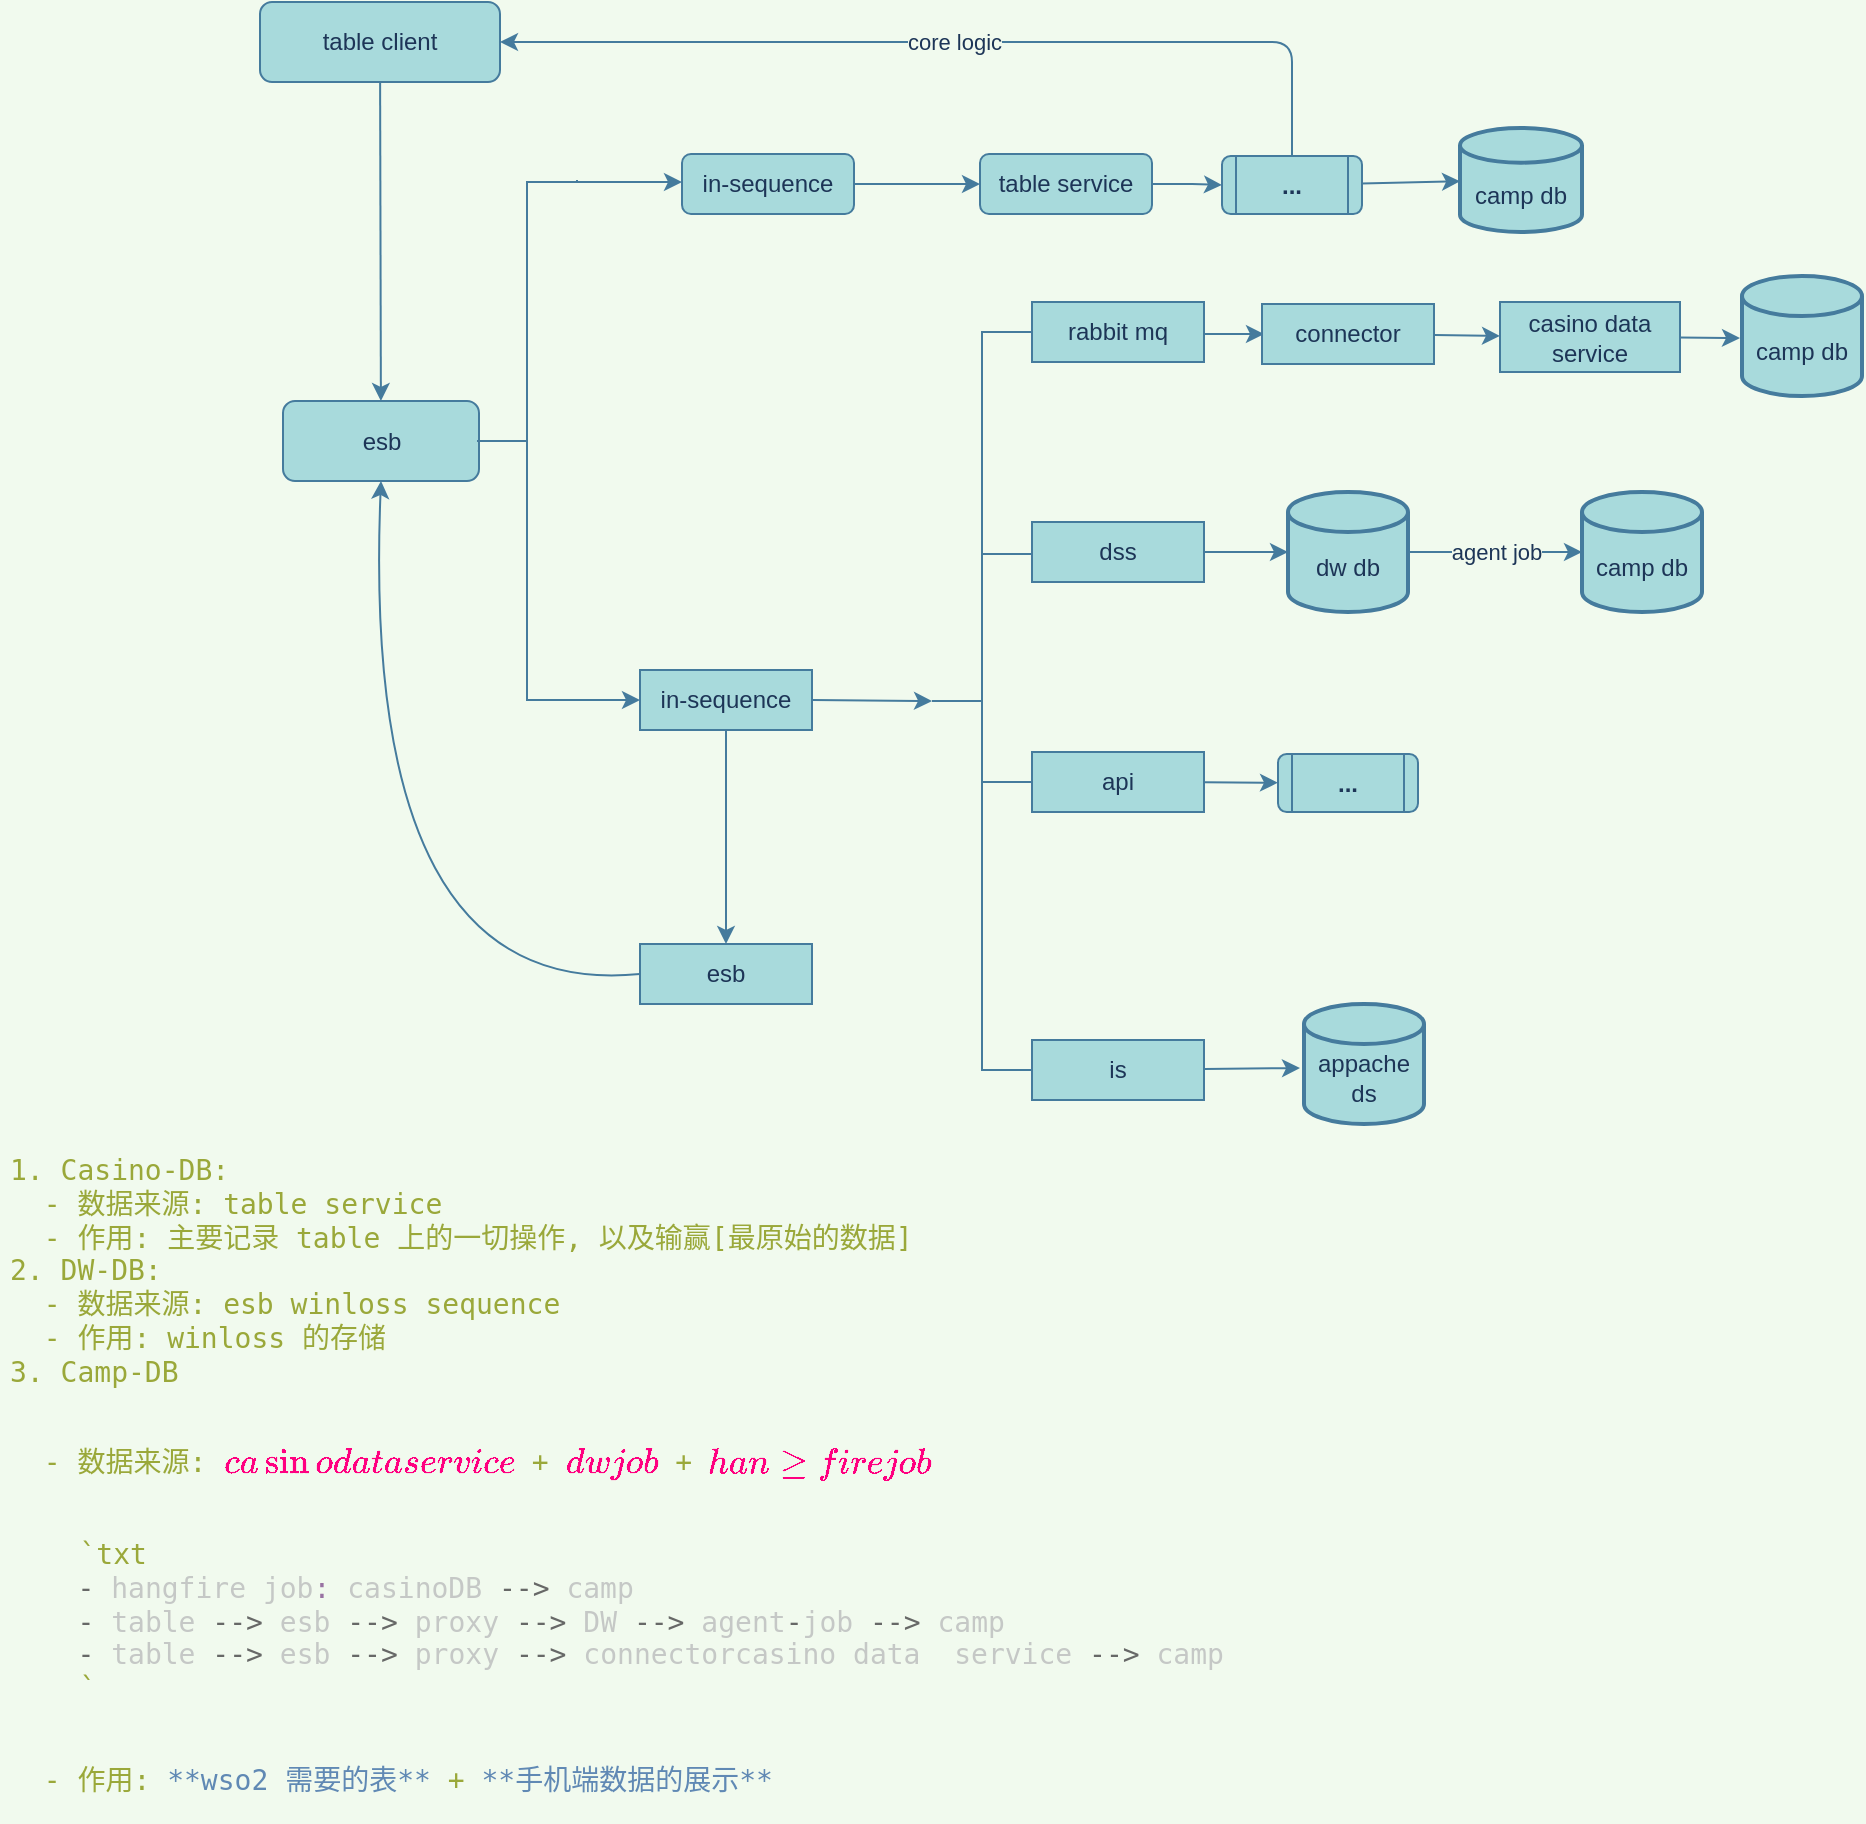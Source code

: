 <mxfile version="13.7.2" type="github">
  <diagram id="C5RBs43oDa-KdzZeNtuy" name="Page-1">
    <mxGraphModel dx="942" dy="621" grid="1" gridSize="10" guides="1" tooltips="1" connect="1" arrows="1" fold="1" page="1" pageScale="1" pageWidth="827" pageHeight="1169" background="#F1FAEE" math="0" shadow="0">
      <root>
        <mxCell id="WIyWlLk6GJQsqaUBKTNV-0" />
        <mxCell id="WIyWlLk6GJQsqaUBKTNV-1" parent="WIyWlLk6GJQsqaUBKTNV-0" />
        <mxCell id="QxxD9a5CunwgjTTWQ43J-58" value="" style="edgeStyle=none;rounded=0;orthogonalLoop=1;jettySize=auto;html=1;labelBackgroundColor=#F1FAEE;strokeColor=#457B9D;fontColor=#1D3557;" edge="1" parent="WIyWlLk6GJQsqaUBKTNV-1" source="WIyWlLk6GJQsqaUBKTNV-3" target="WIyWlLk6GJQsqaUBKTNV-7">
          <mxGeometry relative="1" as="geometry" />
        </mxCell>
        <mxCell id="WIyWlLk6GJQsqaUBKTNV-3" value="table client" style="rounded=1;whiteSpace=wrap;html=1;fontSize=12;glass=0;strokeWidth=1;shadow=0;strokeColor=#457B9D;fillColor=#A8DADC;fontColor=#1D3557;" parent="WIyWlLk6GJQsqaUBKTNV-1" vertex="1">
          <mxGeometry x="160" y="50" width="120" height="40" as="geometry" />
        </mxCell>
        <mxCell id="WIyWlLk6GJQsqaUBKTNV-7" value="esb" style="rounded=1;whiteSpace=wrap;html=1;fontSize=12;glass=0;strokeWidth=1;shadow=0;fillColor=#A8DADC;strokeColor=#457B9D;fontColor=#1D3557;" parent="WIyWlLk6GJQsqaUBKTNV-1" vertex="1">
          <mxGeometry x="171.5" y="249.5" width="98" height="40" as="geometry" />
        </mxCell>
        <mxCell id="QxxD9a5CunwgjTTWQ43J-3" value="" style="edgeStyle=orthogonalEdgeStyle;rounded=0;orthogonalLoop=1;jettySize=auto;html=1;exitX=1;exitY=0;exitDx=0;exitDy=0;exitPerimeter=0;labelBackgroundColor=#F1FAEE;strokeColor=#457B9D;fontColor=#1D3557;" edge="1" parent="WIyWlLk6GJQsqaUBKTNV-1">
          <mxGeometry relative="1" as="geometry">
            <mxPoint x="318.5" y="139" as="sourcePoint" />
            <mxPoint x="371" y="140" as="targetPoint" />
            <Array as="points">
              <mxPoint x="330" y="140" />
              <mxPoint x="330" y="140" />
            </Array>
          </mxGeometry>
        </mxCell>
        <mxCell id="QxxD9a5CunwgjTTWQ43J-57" style="edgeStyle=none;rounded=0;orthogonalLoop=1;jettySize=auto;html=1;exitX=1;exitY=1;exitDx=0;exitDy=0;exitPerimeter=0;entryX=0;entryY=0.5;entryDx=0;entryDy=0;labelBackgroundColor=#F1FAEE;strokeColor=#457B9D;fontColor=#1D3557;" edge="1" parent="WIyWlLk6GJQsqaUBKTNV-1" source="QxxD9a5CunwgjTTWQ43J-1" target="QxxD9a5CunwgjTTWQ43J-11">
          <mxGeometry relative="1" as="geometry" />
        </mxCell>
        <mxCell id="QxxD9a5CunwgjTTWQ43J-1" value="" style="strokeWidth=1;html=1;shape=mxgraph.flowchart.annotation_2;align=left;labelPosition=right;pointerEvents=1;fillColor=#A8DADC;strokeColor=#457B9D;fontColor=#1D3557;" vertex="1" parent="WIyWlLk6GJQsqaUBKTNV-1">
          <mxGeometry x="268.5" y="140" width="50" height="259" as="geometry" />
        </mxCell>
        <mxCell id="QxxD9a5CunwgjTTWQ43J-2" value="in-sequence" style="whiteSpace=wrap;html=1;align=center;strokeWidth=1;rounded=1;fillColor=#A8DADC;strokeColor=#457B9D;fontColor=#1D3557;" vertex="1" parent="WIyWlLk6GJQsqaUBKTNV-1">
          <mxGeometry x="371" y="126" width="86" height="30" as="geometry" />
        </mxCell>
        <mxCell id="QxxD9a5CunwgjTTWQ43J-47" value="" style="edgeStyle=none;rounded=0;orthogonalLoop=1;jettySize=auto;html=1;labelBackgroundColor=#F1FAEE;strokeColor=#457B9D;fontColor=#1D3557;" edge="1" parent="WIyWlLk6GJQsqaUBKTNV-1" source="QxxD9a5CunwgjTTWQ43J-4" target="QxxD9a5CunwgjTTWQ43J-46">
          <mxGeometry relative="1" as="geometry" />
        </mxCell>
        <mxCell id="QxxD9a5CunwgjTTWQ43J-4" value="&lt;b&gt;...&lt;/b&gt;" style="shape=process;whiteSpace=wrap;html=1;backgroundOutline=1;strokeWidth=1;rounded=1;fillColor=#A8DADC;strokeColor=#457B9D;fontColor=#1D3557;" vertex="1" parent="WIyWlLk6GJQsqaUBKTNV-1">
          <mxGeometry x="641" y="127" width="70" height="29" as="geometry" />
        </mxCell>
        <mxCell id="QxxD9a5CunwgjTTWQ43J-10" value="core logic" style="endArrow=classic;html=1;entryX=1;entryY=0.5;entryDx=0;entryDy=0;exitX=0.5;exitY=0;exitDx=0;exitDy=0;fillColor=#A8DADC;strokeColor=#457B9D;labelBackgroundColor=#F1FAEE;fontColor=#1D3557;" edge="1" parent="WIyWlLk6GJQsqaUBKTNV-1" source="QxxD9a5CunwgjTTWQ43J-4">
          <mxGeometry width="50" height="50" relative="1" as="geometry">
            <mxPoint x="676" y="97" as="sourcePoint" />
            <mxPoint x="280" y="70" as="targetPoint" />
            <Array as="points">
              <mxPoint x="676" y="70" />
            </Array>
          </mxGeometry>
        </mxCell>
        <mxCell id="QxxD9a5CunwgjTTWQ43J-27" value="" style="edgeStyle=none;rounded=0;orthogonalLoop=1;jettySize=auto;html=1;labelBackgroundColor=#F1FAEE;strokeColor=#457B9D;fontColor=#1D3557;" edge="1" parent="WIyWlLk6GJQsqaUBKTNV-1" source="QxxD9a5CunwgjTTWQ43J-11" target="QxxD9a5CunwgjTTWQ43J-28">
          <mxGeometry relative="1" as="geometry">
            <mxPoint x="395.526" y="475" as="targetPoint" />
          </mxGeometry>
        </mxCell>
        <mxCell id="QxxD9a5CunwgjTTWQ43J-11" value="in-sequence" style="whiteSpace=wrap;html=1;align=center;strokeWidth=1;fillColor=#A8DADC;strokeColor=#457B9D;fontColor=#1D3557;" vertex="1" parent="WIyWlLk6GJQsqaUBKTNV-1">
          <mxGeometry x="350" y="384" width="86" height="30" as="geometry" />
        </mxCell>
        <mxCell id="QxxD9a5CunwgjTTWQ43J-13" value="" style="endArrow=classic;html=1;exitX=1;exitY=0.5;exitDx=0;exitDy=0;labelBackgroundColor=#F1FAEE;strokeColor=#457B9D;fontColor=#1D3557;" edge="1" parent="WIyWlLk6GJQsqaUBKTNV-1" source="QxxD9a5CunwgjTTWQ43J-2">
          <mxGeometry width="50" height="50" relative="1" as="geometry">
            <mxPoint x="470" y="191" as="sourcePoint" />
            <mxPoint x="520" y="141" as="targetPoint" />
          </mxGeometry>
        </mxCell>
        <mxCell id="QxxD9a5CunwgjTTWQ43J-25" style="rounded=0;orthogonalLoop=1;jettySize=auto;html=1;exitX=1;exitY=0.5;exitDx=0;exitDy=0;entryX=0;entryY=0.5;entryDx=0;entryDy=0;entryPerimeter=0;labelBackgroundColor=#F1FAEE;strokeColor=#457B9D;fontColor=#1D3557;" edge="1" parent="WIyWlLk6GJQsqaUBKTNV-1" source="QxxD9a5CunwgjTTWQ43J-11" target="QxxD9a5CunwgjTTWQ43J-15">
          <mxGeometry relative="1" as="geometry" />
        </mxCell>
        <mxCell id="QxxD9a5CunwgjTTWQ43J-15" value="" style="strokeWidth=1;html=1;shape=mxgraph.flowchart.annotation_2;align=left;labelPosition=right;pointerEvents=1;fillColor=#A8DADC;strokeColor=#457B9D;fontColor=#1D3557;" vertex="1" parent="WIyWlLk6GJQsqaUBKTNV-1">
          <mxGeometry x="496" y="215" width="50" height="369" as="geometry" />
        </mxCell>
        <mxCell id="QxxD9a5CunwgjTTWQ43J-17" value="" style="endArrow=none;html=1;entryX=1;entryY=0.5;entryDx=0;entryDy=0;entryPerimeter=0;labelBackgroundColor=#F1FAEE;strokeColor=#457B9D;fontColor=#1D3557;" edge="1" parent="WIyWlLk6GJQsqaUBKTNV-1">
          <mxGeometry width="50" height="50" relative="1" as="geometry">
            <mxPoint x="521" y="326" as="sourcePoint" />
            <mxPoint x="547" y="326" as="targetPoint" />
          </mxGeometry>
        </mxCell>
        <mxCell id="QxxD9a5CunwgjTTWQ43J-24" value="" style="edgeStyle=orthogonalEdgeStyle;rounded=0;orthogonalLoop=1;jettySize=auto;html=1;labelBackgroundColor=#F1FAEE;strokeColor=#457B9D;fontColor=#1D3557;" edge="1" parent="WIyWlLk6GJQsqaUBKTNV-1" source="QxxD9a5CunwgjTTWQ43J-21" target="QxxD9a5CunwgjTTWQ43J-4">
          <mxGeometry relative="1" as="geometry" />
        </mxCell>
        <mxCell id="QxxD9a5CunwgjTTWQ43J-21" value="table service" style="whiteSpace=wrap;html=1;align=center;strokeWidth=1;rounded=1;fillColor=#A8DADC;strokeColor=#457B9D;fontColor=#1D3557;" vertex="1" parent="WIyWlLk6GJQsqaUBKTNV-1">
          <mxGeometry x="520" y="126" width="86" height="30" as="geometry" />
        </mxCell>
        <mxCell id="QxxD9a5CunwgjTTWQ43J-28" value="esb" style="whiteSpace=wrap;html=1;align=center;strokeWidth=1;fillColor=#A8DADC;strokeColor=#457B9D;fontColor=#1D3557;" vertex="1" parent="WIyWlLk6GJQsqaUBKTNV-1">
          <mxGeometry x="350" y="521" width="86" height="30" as="geometry" />
        </mxCell>
        <mxCell id="QxxD9a5CunwgjTTWQ43J-31" value="rabbit mq" style="whiteSpace=wrap;html=1;align=center;strokeWidth=1;fillColor=#A8DADC;strokeColor=#457B9D;fontColor=#1D3557;" vertex="1" parent="WIyWlLk6GJQsqaUBKTNV-1">
          <mxGeometry x="546" y="200" width="86" height="30" as="geometry" />
        </mxCell>
        <mxCell id="QxxD9a5CunwgjTTWQ43J-52" style="edgeStyle=none;rounded=0;orthogonalLoop=1;jettySize=auto;html=1;entryX=0;entryY=0.5;entryDx=0;entryDy=0;entryPerimeter=0;labelBackgroundColor=#F1FAEE;strokeColor=#457B9D;fontColor=#1D3557;" edge="1" parent="WIyWlLk6GJQsqaUBKTNV-1" source="QxxD9a5CunwgjTTWQ43J-32" target="QxxD9a5CunwgjTTWQ43J-53">
          <mxGeometry relative="1" as="geometry">
            <mxPoint x="660" y="325" as="targetPoint" />
          </mxGeometry>
        </mxCell>
        <mxCell id="QxxD9a5CunwgjTTWQ43J-32" value="dss" style="whiteSpace=wrap;html=1;align=center;strokeWidth=1;fillColor=#A8DADC;strokeColor=#457B9D;fontColor=#1D3557;" vertex="1" parent="WIyWlLk6GJQsqaUBKTNV-1">
          <mxGeometry x="546" y="310" width="86" height="30" as="geometry" />
        </mxCell>
        <mxCell id="QxxD9a5CunwgjTTWQ43J-64" value="" style="edgeStyle=none;rounded=0;orthogonalLoop=1;jettySize=auto;html=1;labelBackgroundColor=#F1FAEE;strokeColor=#457B9D;fontColor=#1D3557;" edge="1" parent="WIyWlLk6GJQsqaUBKTNV-1" source="QxxD9a5CunwgjTTWQ43J-33">
          <mxGeometry relative="1" as="geometry">
            <mxPoint x="680" y="583" as="targetPoint" />
          </mxGeometry>
        </mxCell>
        <mxCell id="QxxD9a5CunwgjTTWQ43J-33" value="is" style="whiteSpace=wrap;html=1;align=center;strokeWidth=1;fillColor=#A8DADC;strokeColor=#457B9D;fontColor=#1D3557;" vertex="1" parent="WIyWlLk6GJQsqaUBKTNV-1">
          <mxGeometry x="546" y="569" width="86" height="30" as="geometry" />
        </mxCell>
        <mxCell id="QxxD9a5CunwgjTTWQ43J-38" style="edgeStyle=none;rounded=0;orthogonalLoop=1;jettySize=auto;html=1;labelBackgroundColor=#F1FAEE;strokeColor=#457B9D;fontColor=#1D3557;" edge="1" parent="WIyWlLk6GJQsqaUBKTNV-1">
          <mxGeometry relative="1" as="geometry">
            <mxPoint x="662" y="216" as="targetPoint" />
            <mxPoint x="632" y="216" as="sourcePoint" />
          </mxGeometry>
        </mxCell>
        <mxCell id="QxxD9a5CunwgjTTWQ43J-42" value="" style="edgeStyle=none;rounded=0;orthogonalLoop=1;jettySize=auto;html=1;labelBackgroundColor=#F1FAEE;strokeColor=#457B9D;fontColor=#1D3557;" edge="1" parent="WIyWlLk6GJQsqaUBKTNV-1" source="QxxD9a5CunwgjTTWQ43J-36" target="QxxD9a5CunwgjTTWQ43J-40">
          <mxGeometry relative="1" as="geometry" />
        </mxCell>
        <mxCell id="QxxD9a5CunwgjTTWQ43J-36" value="connector" style="whiteSpace=wrap;html=1;align=center;strokeWidth=1;fillColor=#A8DADC;strokeColor=#457B9D;fontColor=#1D3557;" vertex="1" parent="WIyWlLk6GJQsqaUBKTNV-1">
          <mxGeometry x="661" y="201" width="86" height="30" as="geometry" />
        </mxCell>
        <mxCell id="QxxD9a5CunwgjTTWQ43J-44" value="" style="edgeStyle=none;rounded=0;orthogonalLoop=1;jettySize=auto;html=1;labelBackgroundColor=#F1FAEE;strokeColor=#457B9D;fontColor=#1D3557;" edge="1" parent="WIyWlLk6GJQsqaUBKTNV-1" source="QxxD9a5CunwgjTTWQ43J-40">
          <mxGeometry relative="1" as="geometry">
            <mxPoint x="900" y="218" as="targetPoint" />
          </mxGeometry>
        </mxCell>
        <mxCell id="QxxD9a5CunwgjTTWQ43J-40" value="casino data service" style="whiteSpace=wrap;html=1;align=center;strokeWidth=1;fillColor=#A8DADC;strokeColor=#457B9D;fontColor=#1D3557;" vertex="1" parent="WIyWlLk6GJQsqaUBKTNV-1">
          <mxGeometry x="780" y="200" width="90" height="35" as="geometry" />
        </mxCell>
        <mxCell id="QxxD9a5CunwgjTTWQ43J-45" value="&lt;br&gt;camp db" style="strokeWidth=2;html=1;shape=mxgraph.flowchart.database;whiteSpace=wrap;fillColor=#A8DADC;strokeColor=#457B9D;fontColor=#1D3557;" vertex="1" parent="WIyWlLk6GJQsqaUBKTNV-1">
          <mxGeometry x="901" y="187" width="60" height="60" as="geometry" />
        </mxCell>
        <mxCell id="QxxD9a5CunwgjTTWQ43J-46" value="&lt;br&gt;camp db" style="strokeWidth=2;html=1;shape=mxgraph.flowchart.database;whiteSpace=wrap;fillColor=#A8DADC;strokeColor=#457B9D;fontColor=#1D3557;" vertex="1" parent="WIyWlLk6GJQsqaUBKTNV-1">
          <mxGeometry x="760" y="113" width="61" height="52" as="geometry" />
        </mxCell>
        <mxCell id="QxxD9a5CunwgjTTWQ43J-62" value="agent job" style="edgeStyle=none;rounded=0;orthogonalLoop=1;jettySize=auto;html=1;labelBackgroundColor=#F1FAEE;strokeColor=#457B9D;fontColor=#1D3557;" edge="1" parent="WIyWlLk6GJQsqaUBKTNV-1" source="QxxD9a5CunwgjTTWQ43J-53" target="QxxD9a5CunwgjTTWQ43J-61">
          <mxGeometry relative="1" as="geometry" />
        </mxCell>
        <mxCell id="QxxD9a5CunwgjTTWQ43J-53" value="&lt;br&gt;dw db" style="strokeWidth=2;html=1;shape=mxgraph.flowchart.database;whiteSpace=wrap;fillColor=#A8DADC;strokeColor=#457B9D;fontColor=#1D3557;" vertex="1" parent="WIyWlLk6GJQsqaUBKTNV-1">
          <mxGeometry x="674" y="295" width="60" height="60" as="geometry" />
        </mxCell>
        <mxCell id="QxxD9a5CunwgjTTWQ43J-61" value="&lt;br&gt;camp db" style="strokeWidth=2;html=1;shape=mxgraph.flowchart.database;whiteSpace=wrap;fillColor=#A8DADC;strokeColor=#457B9D;fontColor=#1D3557;" vertex="1" parent="WIyWlLk6GJQsqaUBKTNV-1">
          <mxGeometry x="821" y="295" width="60" height="60" as="geometry" />
        </mxCell>
        <mxCell id="QxxD9a5CunwgjTTWQ43J-65" value="&lt;br&gt;appache ds" style="strokeWidth=2;html=1;shape=mxgraph.flowchart.database;whiteSpace=wrap;fillColor=#A8DADC;strokeColor=#457B9D;fontColor=#1D3557;" vertex="1" parent="WIyWlLk6GJQsqaUBKTNV-1">
          <mxGeometry x="682" y="551" width="60" height="60" as="geometry" />
        </mxCell>
        <mxCell id="QxxD9a5CunwgjTTWQ43J-68" style="edgeStyle=none;rounded=0;orthogonalLoop=1;jettySize=auto;html=1;exitX=0.5;exitY=1;exitDx=0;exitDy=0;exitPerimeter=0;labelBackgroundColor=#F1FAEE;strokeColor=#457B9D;fontColor=#1D3557;" edge="1" parent="WIyWlLk6GJQsqaUBKTNV-1" source="QxxD9a5CunwgjTTWQ43J-1" target="QxxD9a5CunwgjTTWQ43J-1">
          <mxGeometry relative="1" as="geometry" />
        </mxCell>
        <mxCell id="QxxD9a5CunwgjTTWQ43J-70" value="" style="endArrow=none;html=1;labelBackgroundColor=#F1FAEE;strokeColor=#457B9D;fontColor=#1D3557;" edge="1" parent="WIyWlLk6GJQsqaUBKTNV-1">
          <mxGeometry width="50" height="50" relative="1" as="geometry">
            <mxPoint x="550" y="440" as="sourcePoint" />
            <mxPoint x="521" y="440" as="targetPoint" />
          </mxGeometry>
        </mxCell>
        <mxCell id="QxxD9a5CunwgjTTWQ43J-73" value="" style="edgeStyle=none;rounded=0;orthogonalLoop=1;jettySize=auto;html=1;labelBackgroundColor=#F1FAEE;strokeColor=#457B9D;fontColor=#1D3557;" edge="1" parent="WIyWlLk6GJQsqaUBKTNV-1" source="QxxD9a5CunwgjTTWQ43J-71" target="QxxD9a5CunwgjTTWQ43J-72">
          <mxGeometry relative="1" as="geometry" />
        </mxCell>
        <mxCell id="QxxD9a5CunwgjTTWQ43J-71" value="api" style="whiteSpace=wrap;html=1;align=center;strokeWidth=1;fillColor=#A8DADC;strokeColor=#457B9D;fontColor=#1D3557;" vertex="1" parent="WIyWlLk6GJQsqaUBKTNV-1">
          <mxGeometry x="546" y="425" width="86" height="30" as="geometry" />
        </mxCell>
        <mxCell id="QxxD9a5CunwgjTTWQ43J-72" value="&lt;b&gt;...&lt;/b&gt;" style="shape=process;whiteSpace=wrap;html=1;backgroundOutline=1;strokeWidth=1;rounded=1;fillColor=#A8DADC;strokeColor=#457B9D;fontColor=#1D3557;" vertex="1" parent="WIyWlLk6GJQsqaUBKTNV-1">
          <mxGeometry x="669" y="426" width="70" height="29" as="geometry" />
        </mxCell>
        <mxCell id="QxxD9a5CunwgjTTWQ43J-76" value="" style="curved=1;endArrow=classic;html=1;exitX=0;exitY=0.5;exitDx=0;exitDy=0;entryX=0.5;entryY=1;entryDx=0;entryDy=0;labelBackgroundColor=#F1FAEE;strokeColor=#457B9D;fontColor=#1D3557;" edge="1" parent="WIyWlLk6GJQsqaUBKTNV-1" source="QxxD9a5CunwgjTTWQ43J-28" target="WIyWlLk6GJQsqaUBKTNV-7">
          <mxGeometry width="50" height="50" relative="1" as="geometry">
            <mxPoint x="190" y="530" as="sourcePoint" />
            <mxPoint x="240" y="480" as="targetPoint" />
            <Array as="points">
              <mxPoint x="210" y="550" />
            </Array>
          </mxGeometry>
        </mxCell>
        <mxCell id="QxxD9a5CunwgjTTWQ43J-81" value="&lt;h1&gt;&lt;div style=&quot;color: rgb(197 , 200 , 198) ; font-family: &amp;#34;droid sans mono&amp;#34; , monospace , monospace , &amp;#34;droid sans fallback&amp;#34; ; font-size: 14px ; font-weight: 400&quot;&gt;&lt;span style=&quot;color: rgb(154 , 168 , 58)&quot;&gt;1. Casino-DB:&lt;/span&gt;&lt;/div&gt;&lt;div style=&quot;color: rgb(197 , 200 , 198) ; font-family: &amp;#34;droid sans mono&amp;#34; , monospace , monospace , &amp;#34;droid sans fallback&amp;#34; ; font-size: 14px ; font-weight: 400&quot;&gt;&lt;span style=&quot;color: rgb(154 , 168 , 58)&quot;&gt;&amp;nbsp; - 数据来源: table service&lt;/span&gt;&lt;/div&gt;&lt;div style=&quot;color: rgb(197 , 200 , 198) ; font-family: &amp;#34;droid sans mono&amp;#34; , monospace , monospace , &amp;#34;droid sans fallback&amp;#34; ; font-size: 14px ; font-weight: 400&quot;&gt;&lt;span style=&quot;color: rgb(154 , 168 , 58)&quot;&gt;&amp;nbsp; - 作用: 主要记录 table 上的一切操作, 以及输赢&lt;/span&gt;&lt;span style=&quot;color: rgb(154 , 168 , 58)&quot;&gt;[最原始的数据]&lt;/span&gt;&lt;/div&gt;&lt;div style=&quot;color: rgb(197 , 200 , 198) ; font-family: &amp;#34;droid sans mono&amp;#34; , monospace , monospace , &amp;#34;droid sans fallback&amp;#34; ; font-size: 14px ; font-weight: 400&quot;&gt;&lt;span style=&quot;color: rgb(154 , 168 , 58)&quot;&gt;2. DW-DB:&lt;/span&gt;&lt;/div&gt;&lt;div style=&quot;color: rgb(197 , 200 , 198) ; font-family: &amp;#34;droid sans mono&amp;#34; , monospace , monospace , &amp;#34;droid sans fallback&amp;#34; ; font-size: 14px ; font-weight: 400&quot;&gt;&lt;span style=&quot;color: rgb(154 , 168 , 58)&quot;&gt;&amp;nbsp; - 数据来源: esb winloss sequence&lt;/span&gt;&lt;/div&gt;&lt;div style=&quot;color: rgb(197 , 200 , 198) ; font-family: &amp;#34;droid sans mono&amp;#34; , monospace , monospace , &amp;#34;droid sans fallback&amp;#34; ; font-size: 14px ; font-weight: 400&quot;&gt;&lt;span style=&quot;color: rgb(154 , 168 , 58)&quot;&gt;&amp;nbsp; - 作用: winloss 的存储&lt;/span&gt;&lt;/div&gt;&lt;div style=&quot;color: rgb(197 , 200 , 198) ; font-family: &amp;#34;droid sans mono&amp;#34; , monospace , monospace , &amp;#34;droid sans fallback&amp;#34; ; font-size: 14px ; font-weight: 400&quot;&gt;&lt;span style=&quot;color: rgb(154 , 168 , 58)&quot;&gt;3. Camp-DB&lt;/span&gt;&lt;/div&gt;&lt;br style=&quot;color: rgb(197 , 200 , 198) ; font-family: &amp;#34;droid sans mono&amp;#34; , monospace , monospace , &amp;#34;droid sans fallback&amp;#34; ; font-size: 14px ; font-weight: 400&quot;&gt;&lt;div style=&quot;color: rgb(197 , 200 , 198) ; font-family: &amp;#34;droid sans mono&amp;#34; , monospace , monospace , &amp;#34;droid sans fallback&amp;#34; ; font-size: 14px ; font-weight: 400&quot;&gt;&lt;span style=&quot;color: rgb(154 , 168 , 58)&quot;&gt;&amp;nbsp; - 数据来源:&amp;nbsp;&lt;/span&gt;&lt;span style=&quot;color: rgb(255 , 0 , 128)&quot;&gt;`casino data service`&lt;/span&gt;&lt;span style=&quot;color: rgb(154 , 168 , 58)&quot;&gt;&amp;nbsp;+&amp;nbsp;&lt;/span&gt;&lt;span style=&quot;color: rgb(255 , 0 , 128)&quot;&gt;`dw job`&lt;/span&gt;&lt;span style=&quot;color: rgb(154 , 168 , 58)&quot;&gt;&amp;nbsp;+&amp;nbsp;&lt;/span&gt;&lt;span style=&quot;color: rgb(255 , 0 , 128)&quot;&gt;`hange fire job`&lt;/span&gt;&lt;/div&gt;&lt;br style=&quot;color: rgb(197 , 200 , 198) ; font-family: &amp;#34;droid sans mono&amp;#34; , monospace , monospace , &amp;#34;droid sans fallback&amp;#34; ; font-size: 14px ; font-weight: 400&quot;&gt;&lt;div style=&quot;color: rgb(197 , 200 , 198) ; font-family: &amp;#34;droid sans mono&amp;#34; , monospace , monospace , &amp;#34;droid sans fallback&amp;#34; ; font-size: 14px ; font-weight: 400&quot;&gt;&lt;span style=&quot;color: rgb(154 , 168 , 58)&quot;&gt;&amp;nbsp; &amp;nbsp; ```txt&lt;/span&gt;&lt;/div&gt;&lt;div style=&quot;color: rgb(197 , 200 , 198) ; font-family: &amp;#34;droid sans mono&amp;#34; , monospace , monospace , &amp;#34;droid sans fallback&amp;#34; ; font-size: 14px ; font-weight: 400&quot;&gt;&lt;span style=&quot;color: rgb(154 , 168 , 58)&quot;&gt;&lt;/span&gt;&lt;span style=&quot;color: rgb(103 , 104 , 103)&quot;&gt;&amp;nbsp; &amp;nbsp; -&lt;/span&gt;&amp;nbsp;hangfire job&lt;span style=&quot;color: rgb(152 , 114 , 162)&quot;&gt;:&lt;/span&gt;&amp;nbsp;casinoDB&amp;nbsp;&lt;span style=&quot;color: rgb(103 , 104 , 103)&quot;&gt;--&amp;gt;&lt;/span&gt;&amp;nbsp;camp&lt;/div&gt;&lt;div style=&quot;color: rgb(197 , 200 , 198) ; font-family: &amp;#34;droid sans mono&amp;#34; , monospace , monospace , &amp;#34;droid sans fallback&amp;#34; ; font-size: 14px ; font-weight: 400&quot;&gt;&lt;span style=&quot;color: rgb(154 , 168 , 58)&quot;&gt;&lt;/span&gt;&lt;span style=&quot;color: rgb(103 , 104 , 103)&quot;&gt;&amp;nbsp; &amp;nbsp; -&lt;/span&gt;&amp;nbsp;table&amp;nbsp;&lt;span style=&quot;color: rgb(103 , 104 , 103)&quot;&gt;--&amp;gt;&lt;/span&gt;&amp;nbsp;esb&amp;nbsp;&lt;span style=&quot;color: rgb(103 , 104 , 103)&quot;&gt;--&amp;gt;&lt;/span&gt;&amp;nbsp;proxy&amp;nbsp;&lt;span style=&quot;color: rgb(103 , 104 , 103)&quot;&gt;--&amp;gt;&lt;/span&gt;&amp;nbsp;DW&amp;nbsp;&lt;span style=&quot;color: rgb(103 , 104 , 103)&quot;&gt;--&amp;gt;&lt;/span&gt;&amp;nbsp;agent&lt;span style=&quot;color: rgb(103 , 104 , 103)&quot;&gt;-&lt;/span&gt;job&amp;nbsp;&lt;span style=&quot;color: rgb(103 , 104 , 103)&quot;&gt;--&amp;gt;&lt;/span&gt;&amp;nbsp;camp&lt;/div&gt;&lt;div style=&quot;color: rgb(197 , 200 , 198) ; font-family: &amp;#34;droid sans mono&amp;#34; , monospace , monospace , &amp;#34;droid sans fallback&amp;#34; ; font-size: 14px ; font-weight: 400&quot;&gt;&lt;span style=&quot;color: rgb(154 , 168 , 58)&quot;&gt;&lt;/span&gt;&lt;span style=&quot;color: rgb(103 , 104 , 103)&quot;&gt;&amp;nbsp; &amp;nbsp; -&lt;/span&gt;&amp;nbsp;table&amp;nbsp;&lt;span style=&quot;color: rgb(103 , 104 , 103)&quot;&gt;--&amp;gt;&lt;/span&gt;&amp;nbsp;esb&amp;nbsp;&lt;span style=&quot;color: rgb(103 , 104 , 103)&quot;&gt;--&amp;gt;&lt;/span&gt;&amp;nbsp;proxy&amp;nbsp;&lt;span style=&quot;color: rgb(103 , 104 , 103)&quot;&gt;--&amp;gt;&lt;/span&gt;&amp;nbsp;connectorcasino data&amp;nbsp; service&amp;nbsp;&lt;span style=&quot;color: rgb(103 , 104 , 103)&quot;&gt;--&amp;gt;&lt;/span&gt;&amp;nbsp;camp&lt;/div&gt;&lt;div style=&quot;color: rgb(197 , 200 , 198) ; font-family: &amp;#34;droid sans mono&amp;#34; , monospace , monospace , &amp;#34;droid sans fallback&amp;#34; ; font-size: 14px ; font-weight: 400&quot;&gt;&lt;span style=&quot;color: rgb(154 , 168 , 58)&quot;&gt;&amp;nbsp; &amp;nbsp; ```&lt;/span&gt;&lt;/div&gt;&lt;br style=&quot;color: rgb(197 , 200 , 198) ; font-family: &amp;#34;droid sans mono&amp;#34; , monospace , monospace , &amp;#34;droid sans fallback&amp;#34; ; font-size: 14px ; font-weight: 400&quot;&gt;&lt;div style=&quot;color: rgb(197 , 200 , 198) ; font-family: &amp;#34;droid sans mono&amp;#34; , monospace , monospace , &amp;#34;droid sans fallback&amp;#34; ; font-size: 14px ; font-weight: 400&quot;&gt;&lt;span style=&quot;color: rgb(154 , 168 , 58)&quot;&gt;&amp;nbsp; - 作用:&amp;nbsp;&lt;/span&gt;&lt;span style=&quot;color: rgb(96 , 137 , 180)&quot;&gt;**wso2 需要的表**&lt;/span&gt;&lt;span style=&quot;color: rgb(154 , 168 , 58)&quot;&gt;&amp;nbsp;+&amp;nbsp;&lt;/span&gt;&lt;span style=&quot;color: rgb(96 , 137 , 180)&quot;&gt;**手机端数据的展示**&lt;/span&gt;&lt;/div&gt;&lt;/h1&gt;" style="text;html=1;strokeColor=none;fillColor=none;spacing=5;spacingTop=-20;whiteSpace=wrap;overflow=hidden;rounded=0;align=left;fontColor=#1D3557;" vertex="1" parent="WIyWlLk6GJQsqaUBKTNV-1">
          <mxGeometry x="30" y="620" width="700" height="340" as="geometry" />
        </mxCell>
      </root>
    </mxGraphModel>
  </diagram>
</mxfile>

